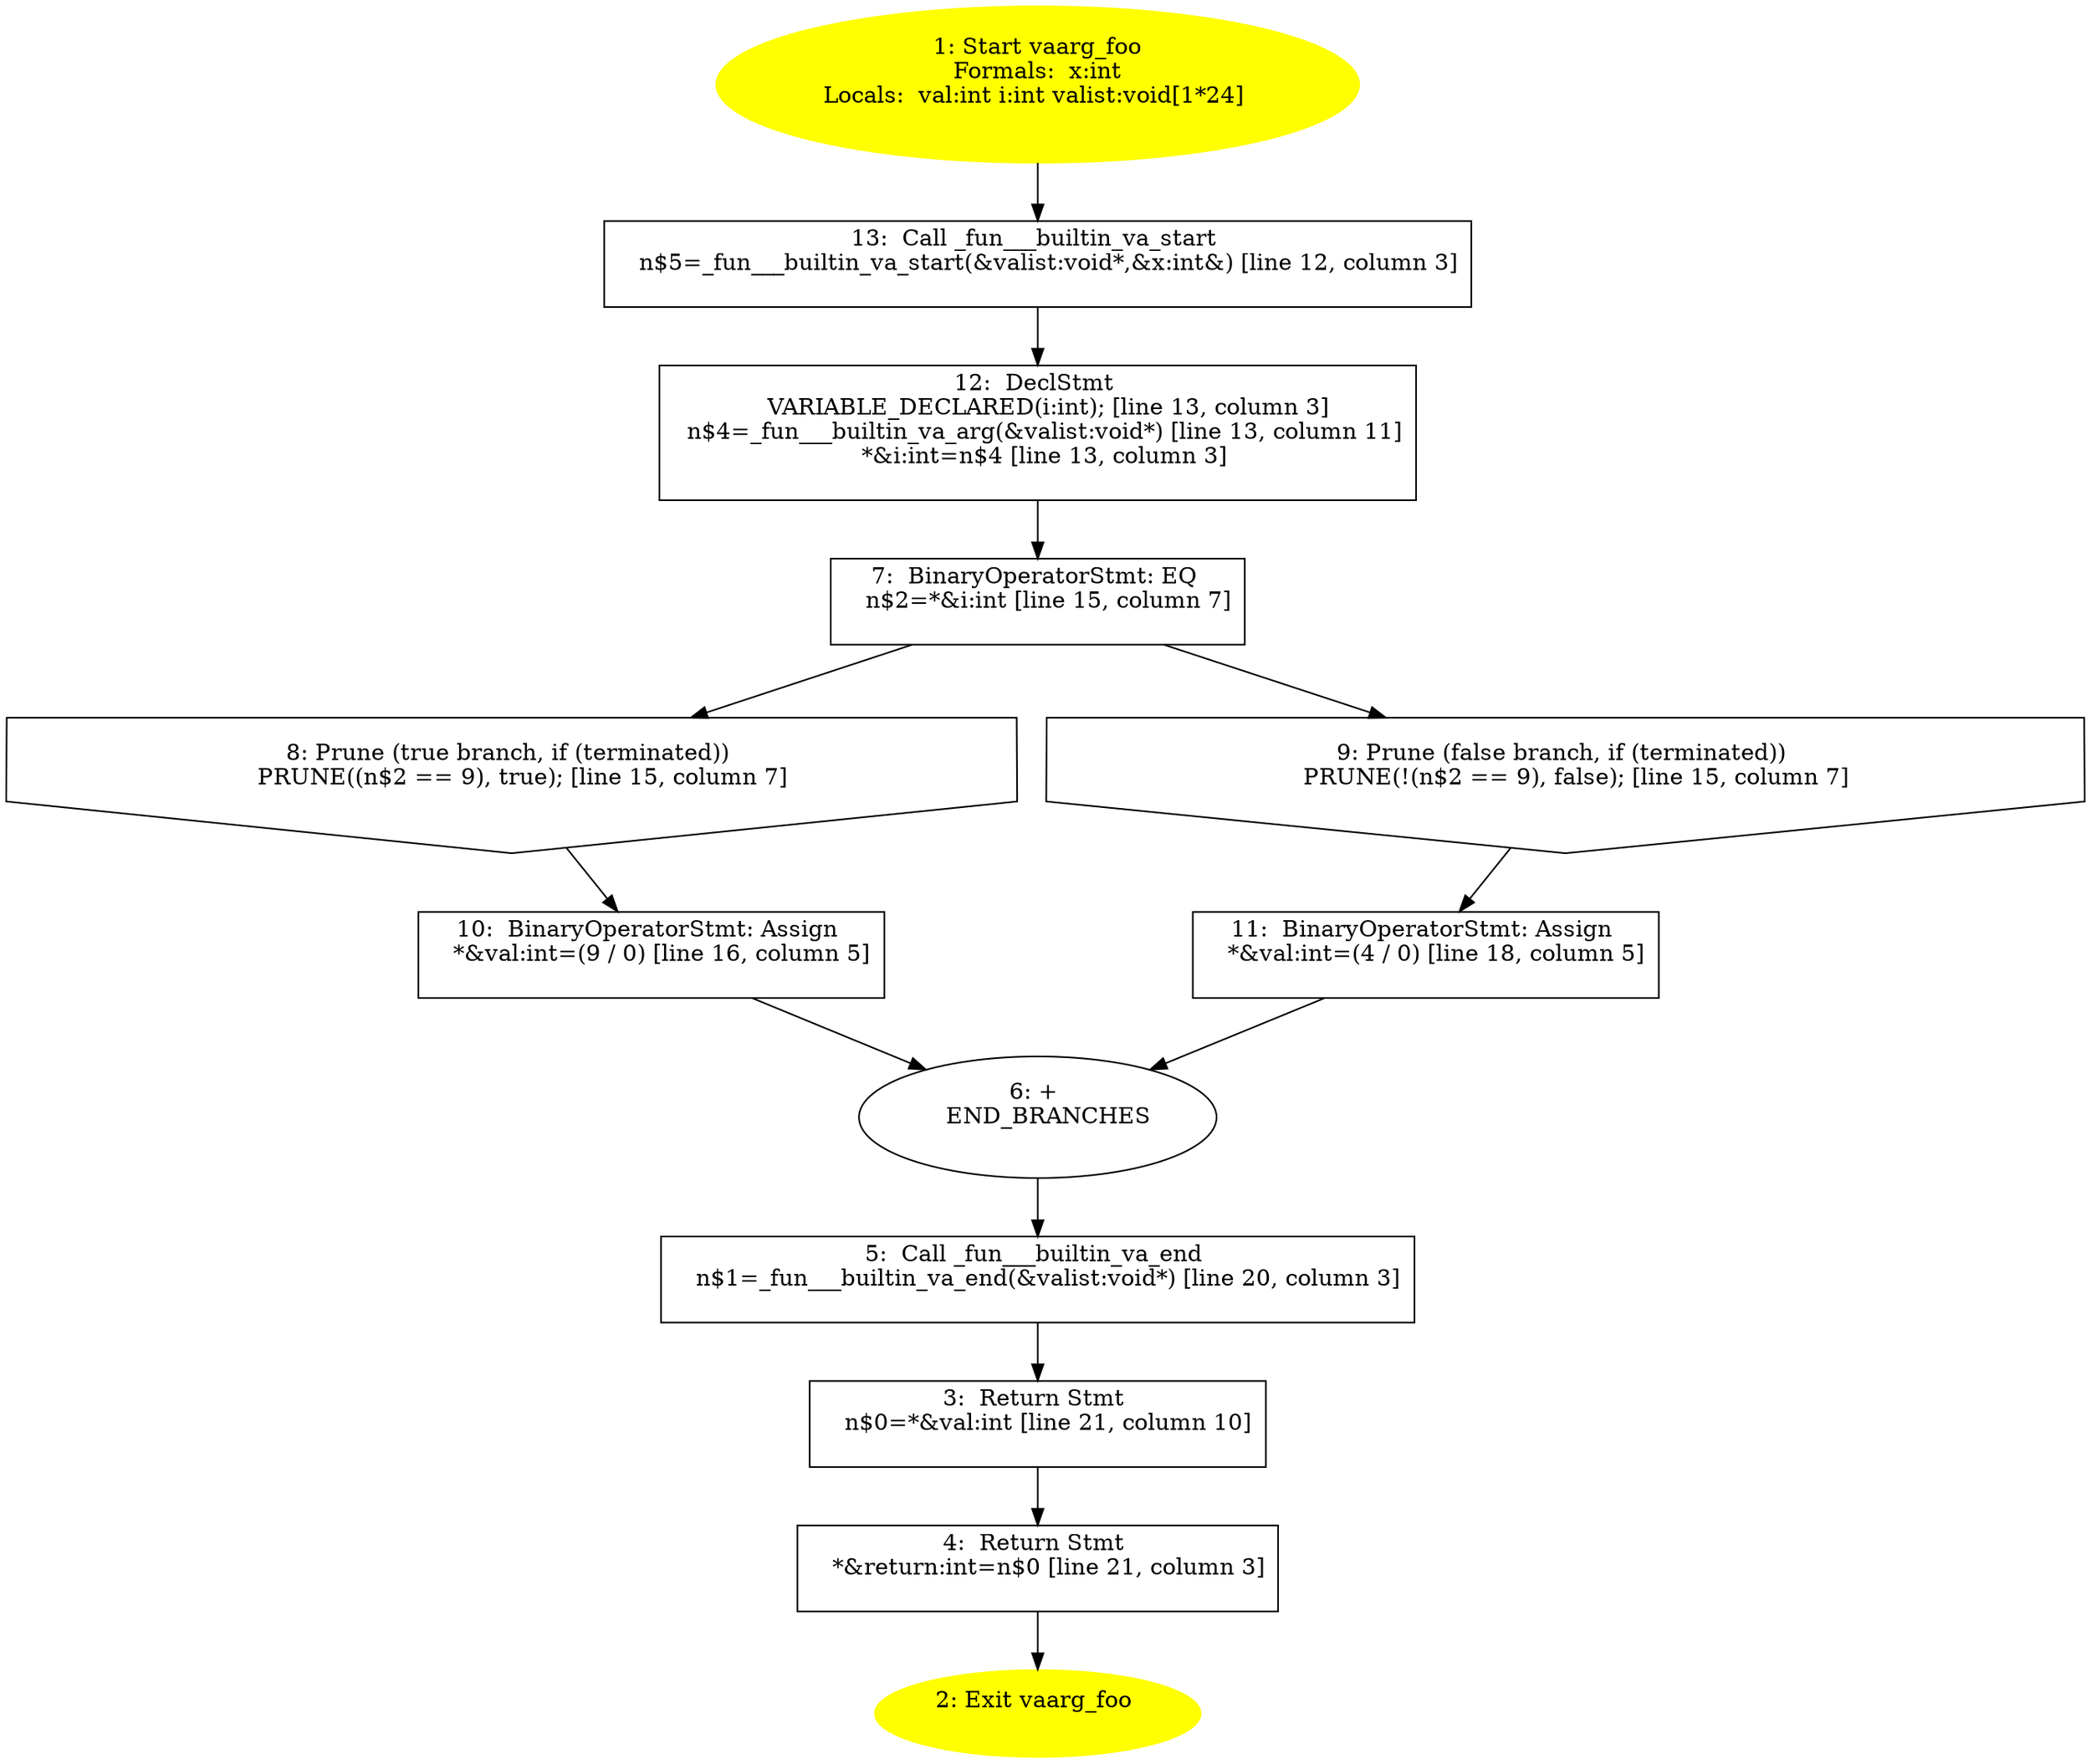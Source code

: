 /* @generated */
digraph cfg {
"vaarg_foo.73af1e8d32c2d09f_1" [label="1: Start vaarg_foo\nFormals:  x:int\nLocals:  val:int i:int valist:void[1*24] \n  " color=yellow style=filled]
	

	 "vaarg_foo.73af1e8d32c2d09f_1" -> "vaarg_foo.73af1e8d32c2d09f_13" ;
"vaarg_foo.73af1e8d32c2d09f_2" [label="2: Exit vaarg_foo \n  " color=yellow style=filled]
	

"vaarg_foo.73af1e8d32c2d09f_3" [label="3:  Return Stmt \n   n$0=*&val:int [line 21, column 10]\n " shape="box"]
	

	 "vaarg_foo.73af1e8d32c2d09f_3" -> "vaarg_foo.73af1e8d32c2d09f_4" ;
"vaarg_foo.73af1e8d32c2d09f_4" [label="4:  Return Stmt \n   *&return:int=n$0 [line 21, column 3]\n " shape="box"]
	

	 "vaarg_foo.73af1e8d32c2d09f_4" -> "vaarg_foo.73af1e8d32c2d09f_2" ;
"vaarg_foo.73af1e8d32c2d09f_5" [label="5:  Call _fun___builtin_va_end \n   n$1=_fun___builtin_va_end(&valist:void*) [line 20, column 3]\n " shape="box"]
	

	 "vaarg_foo.73af1e8d32c2d09f_5" -> "vaarg_foo.73af1e8d32c2d09f_3" ;
"vaarg_foo.73af1e8d32c2d09f_6" [label="6: + \n   END_BRANCHES\n " ]
	

	 "vaarg_foo.73af1e8d32c2d09f_6" -> "vaarg_foo.73af1e8d32c2d09f_5" ;
"vaarg_foo.73af1e8d32c2d09f_7" [label="7:  BinaryOperatorStmt: EQ \n   n$2=*&i:int [line 15, column 7]\n " shape="box"]
	

	 "vaarg_foo.73af1e8d32c2d09f_7" -> "vaarg_foo.73af1e8d32c2d09f_8" ;
	 "vaarg_foo.73af1e8d32c2d09f_7" -> "vaarg_foo.73af1e8d32c2d09f_9" ;
"vaarg_foo.73af1e8d32c2d09f_8" [label="8: Prune (true branch, if (terminated)) \n   PRUNE((n$2 == 9), true); [line 15, column 7]\n " shape="invhouse"]
	

	 "vaarg_foo.73af1e8d32c2d09f_8" -> "vaarg_foo.73af1e8d32c2d09f_10" ;
"vaarg_foo.73af1e8d32c2d09f_9" [label="9: Prune (false branch, if (terminated)) \n   PRUNE(!(n$2 == 9), false); [line 15, column 7]\n " shape="invhouse"]
	

	 "vaarg_foo.73af1e8d32c2d09f_9" -> "vaarg_foo.73af1e8d32c2d09f_11" ;
"vaarg_foo.73af1e8d32c2d09f_10" [label="10:  BinaryOperatorStmt: Assign \n   *&val:int=(9 / 0) [line 16, column 5]\n " shape="box"]
	

	 "vaarg_foo.73af1e8d32c2d09f_10" -> "vaarg_foo.73af1e8d32c2d09f_6" ;
"vaarg_foo.73af1e8d32c2d09f_11" [label="11:  BinaryOperatorStmt: Assign \n   *&val:int=(4 / 0) [line 18, column 5]\n " shape="box"]
	

	 "vaarg_foo.73af1e8d32c2d09f_11" -> "vaarg_foo.73af1e8d32c2d09f_6" ;
"vaarg_foo.73af1e8d32c2d09f_12" [label="12:  DeclStmt \n   VARIABLE_DECLARED(i:int); [line 13, column 3]\n  n$4=_fun___builtin_va_arg(&valist:void*) [line 13, column 11]\n  *&i:int=n$4 [line 13, column 3]\n " shape="box"]
	

	 "vaarg_foo.73af1e8d32c2d09f_12" -> "vaarg_foo.73af1e8d32c2d09f_7" ;
"vaarg_foo.73af1e8d32c2d09f_13" [label="13:  Call _fun___builtin_va_start \n   n$5=_fun___builtin_va_start(&valist:void*,&x:int&) [line 12, column 3]\n " shape="box"]
	

	 "vaarg_foo.73af1e8d32c2d09f_13" -> "vaarg_foo.73af1e8d32c2d09f_12" ;
}
